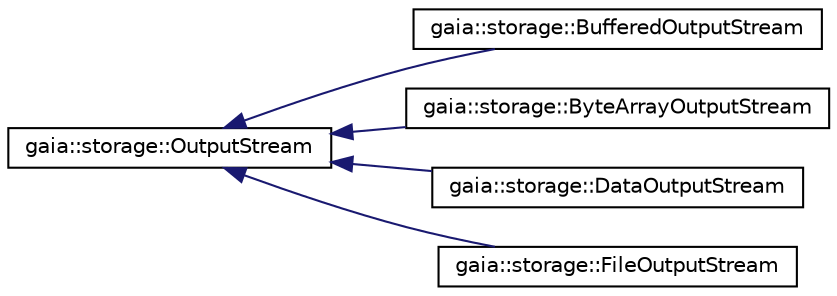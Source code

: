digraph G
{
  edge [fontname="Helvetica",fontsize="10",labelfontname="Helvetica",labelfontsize="10"];
  node [fontname="Helvetica",fontsize="10",shape=record];
  rankdir=LR;
  Node1 [label="gaia::storage::OutputStream",height=0.2,width=0.4,color="black", fillcolor="white", style="filled",URL="$d1/dd0/classgaia_1_1storage_1_1_output_stream.html"];
  Node1 -> Node2 [dir=back,color="midnightblue",fontsize="10",style="solid",fontname="Helvetica"];
  Node2 [label="gaia::storage::BufferedOutputStream",height=0.2,width=0.4,color="black", fillcolor="white", style="filled",URL="$da/d82/classgaia_1_1storage_1_1_buffered_output_stream.html",tooltip="A Stream way to read primitive data."];
  Node1 -> Node3 [dir=back,color="midnightblue",fontsize="10",style="solid",fontname="Helvetica"];
  Node3 [label="gaia::storage::ByteArrayOutputStream",height=0.2,width=0.4,color="black", fillcolor="white", style="filled",URL="$d3/d82/classgaia_1_1storage_1_1_byte_array_output_stream.html"];
  Node1 -> Node4 [dir=back,color="midnightblue",fontsize="10",style="solid",fontname="Helvetica"];
  Node4 [label="gaia::storage::DataOutputStream",height=0.2,width=0.4,color="black", fillcolor="white", style="filled",URL="$d1/dd1/classgaia_1_1storage_1_1_data_output_stream.html",tooltip="Writes typed data to FileOutputStream."];
  Node1 -> Node5 [dir=back,color="midnightblue",fontsize="10",style="solid",fontname="Helvetica"];
  Node5 [label="gaia::storage::FileOutputStream",height=0.2,width=0.4,color="black", fillcolor="white", style="filled",URL="$d8/d54/classgaia_1_1storage_1_1_file_output_stream.html",tooltip="Writes to a file in the file system."];
}
